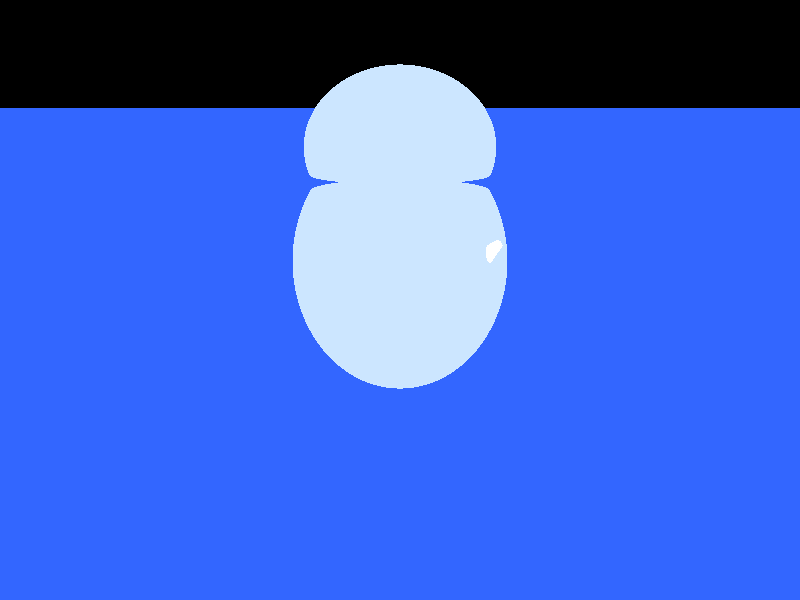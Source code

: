camera {
  // angle 80
  location <5, 2.5, -6>
  look_at 0
}

light_source {
  <10, 10, -10>
  color rgb <1, 1, 1>
}

plane {
  y, -2
  texture {
    pigment { color rgb <0.2, 0.4, 1> }  // Цвет воды
    finish {
      reflection 0.1    // Отражение воды
    }
  }
}

// Тело Евы (капля)
#declare Drop_Shape =
isosurface {
  function {
    // Уравнение для капли
    pow(x, 2) + pow((y - 1) / 1.2, 2) + pow(z, 2) - 2
  }
  accuracy 0.001
  max_gradient 10
  contained_by { box {-2, 2} }
  texture {
    pigment { color rgb <0.8, 0.9, 1> }
    finish {
      reflection 0.2
      specular 0.8
      ambient 0.2
    }
  }
}

object { 
  Drop_Shape
  translate <0, -0.5, 0>
}

#declare HeadF =
function {
  sqrt(pow(x,2) + pow((y + 3.2) * 1.2, 2) + pow(z,2)) - 1.2
}

#declare Head = 
isosurface {
  function { HeadF(x, y - 2, z) }
  accuracy 0.001
  max_gradient 10
  contained_by { box {-1.5, 1.5} }
  texture {
    pigment { color rgb <0.8, 0.9, 1> }
    finish {
      reflection 0.2
      specular 0.8
      ambient 0.2
    }
  }
}

object {
  Head
  translate <0, 3.2, 0>
}

// Голова Евы (сфера)
// sphere {
//   <0, 1.5, 0>, 0.75  // Центр сферы и радиус
//   texture {
//     pigment { color rgb <1, 1, 1> }  // Белая поверхность
//     finish {
//       reflection 0.3
//       specular 0.8
//     }
//   }
// }

// Левая рука (лепесток)
cone {
  <1, 0.5, 0>, 0.2  // Нижняя точка и радиус
  <1.5, 1.0, 0>, 0.05  // Верхняя точка и радиус
  texture {
    pigment { color rgb <1, 1, 1> }
    finish {
      reflection 0.3
      specular 0.8
    }
  }
}

// Правая рука (лепесток)
cone {
  <-1, 0.5, 0>, 0.2  // Нижняя точка и радиус
  <-1.5, 1.0, 0>, 0.05  // Верхняя точка и радиус
  texture {
    pigment { color rgb <1, 1, 1> }
    finish {
      reflection 0.3
      specular 0.8
    }
  }
}
